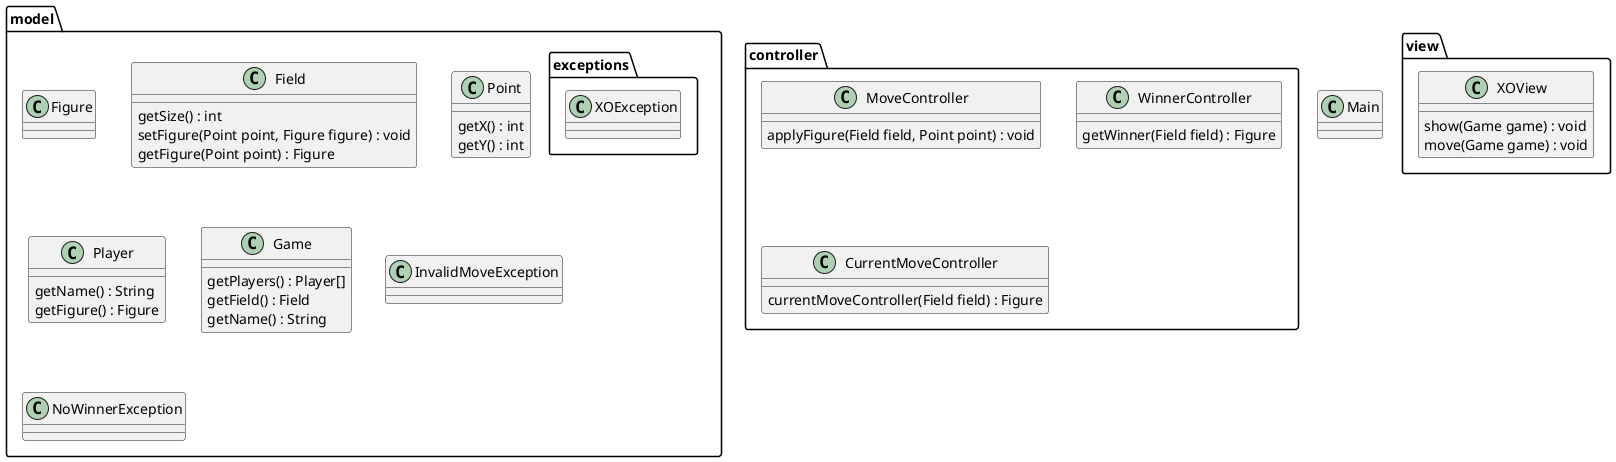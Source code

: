 @startuml

class Main

package model {
    class Figure {

    }

    class Field{
        getSize() : int
        setFigure(Point point, Figure figure) : void
        getFigure(Point point) : Figure
    }

    class Point {
        getX() : int
        getY() : int
    }

    class Player {
        getName() : String
        getFigure() : Figure
    }

    class Game {
        getPlayers() : Player[]
        getField() : Field
        getName() : String
    }

    package exceptions {
        class XOException
    }

    class InvalidMoveException {

    }

    class NoWinnerException {

    }

}

package view {

    class XOView {
        show(Game game) : void
        move(Game game) : void
    }

}

package controller {
    class MoveController {
        applyFigure(Field field, Point point) : void
    }

    class WinnerController {
        getWinner(Field field) : Figure
    }

    class CurrentMoveController {
        currentMoveController(Field field) : Figure
    }
}
@enduml